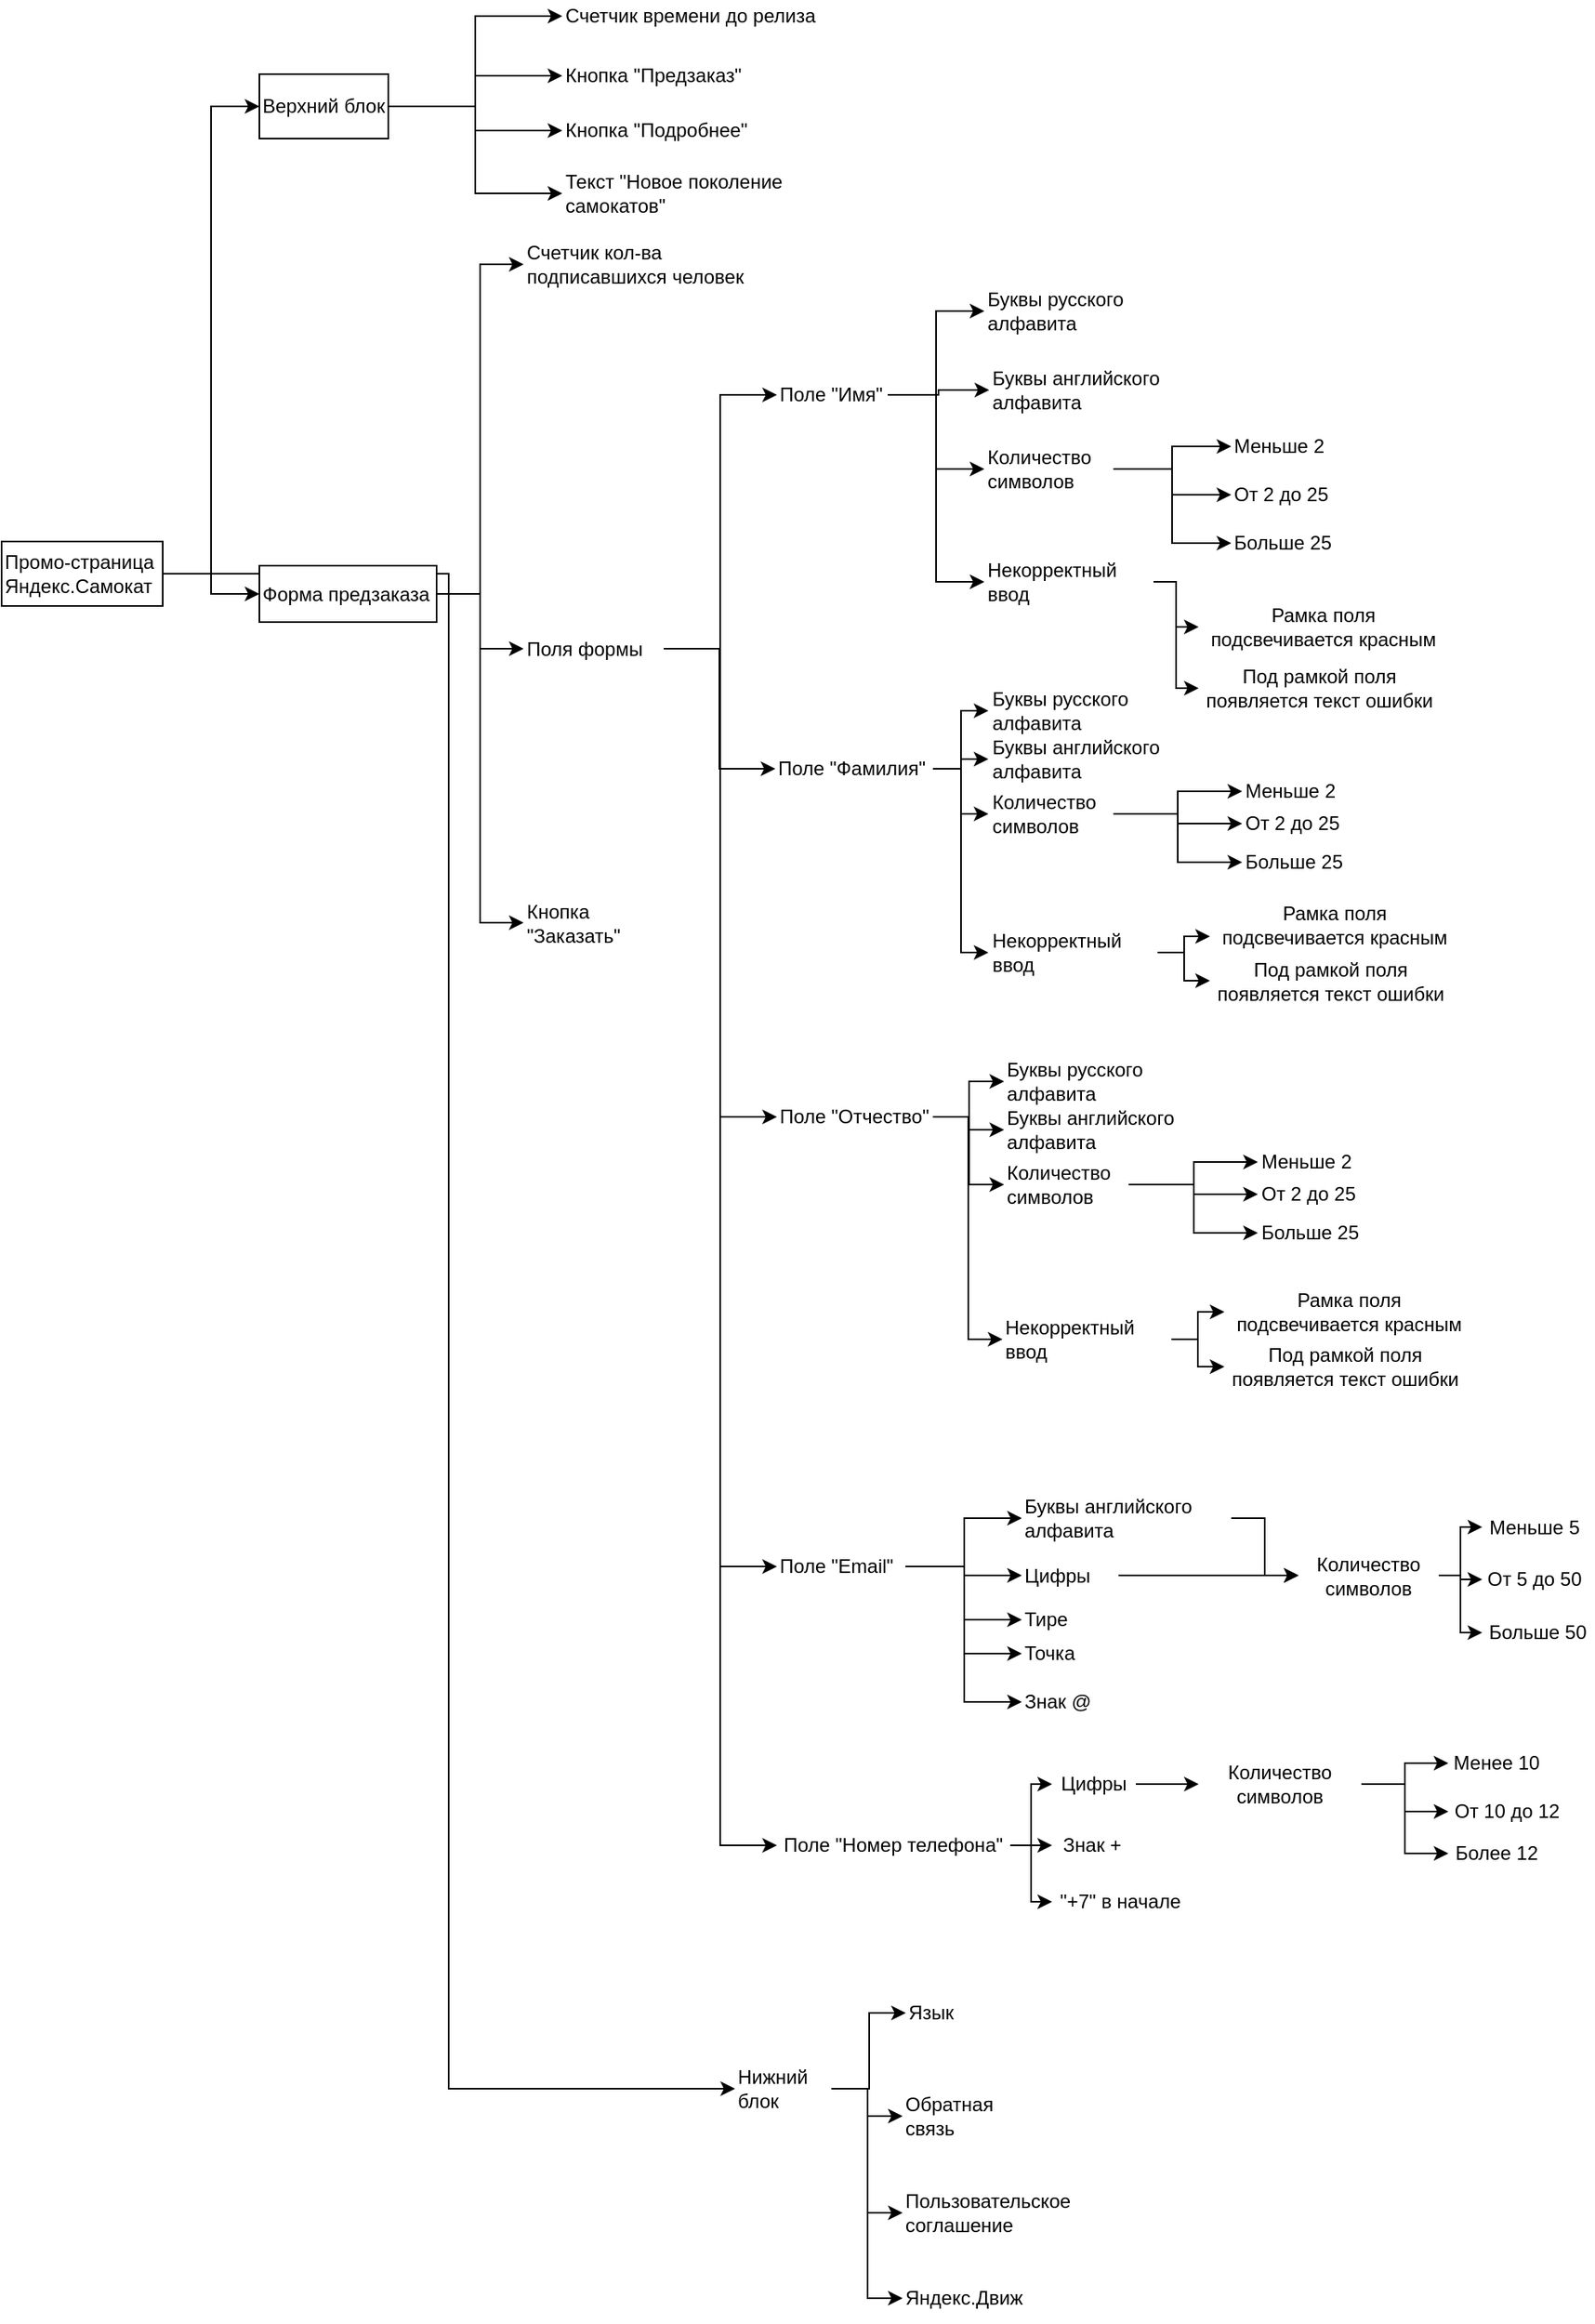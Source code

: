 <mxfile version="20.4.1" type="github">
  <diagram id="qQAtmGv--tQwVHZekTv-" name="Страница 1">
    <mxGraphModel dx="2188" dy="1160" grid="0" gridSize="10" guides="1" tooltips="1" connect="1" arrows="1" fold="1" page="1" pageScale="1" pageWidth="827" pageHeight="1169" math="0" shadow="0">
      <root>
        <mxCell id="0" />
        <mxCell id="1" parent="0" />
        <mxCell id="gFGe9S4OgMa_uXCCIk9_-5" value="" style="edgeStyle=orthogonalEdgeStyle;rounded=0;orthogonalLoop=1;jettySize=auto;html=1;align=left;" edge="1" parent="1" source="gFGe9S4OgMa_uXCCIk9_-1" target="gFGe9S4OgMa_uXCCIk9_-4">
          <mxGeometry relative="1" as="geometry" />
        </mxCell>
        <mxCell id="gFGe9S4OgMa_uXCCIk9_-147" style="edgeStyle=elbowEdgeStyle;rounded=0;orthogonalLoop=1;jettySize=auto;html=1;exitX=1;exitY=0.5;exitDx=0;exitDy=0;" edge="1" parent="1" source="gFGe9S4OgMa_uXCCIk9_-1" target="gFGe9S4OgMa_uXCCIk9_-146">
          <mxGeometry relative="1" as="geometry" />
        </mxCell>
        <mxCell id="gFGe9S4OgMa_uXCCIk9_-1" value="Промо-страница Яндекс.Самокат" style="text;html=1;strokeColor=default;fillColor=none;align=left;verticalAlign=middle;whiteSpace=wrap;rounded=0;" vertex="1" parent="1">
          <mxGeometry x="60" y="490" width="100" height="40" as="geometry" />
        </mxCell>
        <mxCell id="gFGe9S4OgMa_uXCCIk9_-21" style="edgeStyle=elbowEdgeStyle;rounded=0;orthogonalLoop=1;jettySize=auto;html=1;exitX=1;exitY=0.5;exitDx=0;exitDy=0;align=left;" edge="1" parent="1" source="gFGe9S4OgMa_uXCCIk9_-4" target="gFGe9S4OgMa_uXCCIk9_-18">
          <mxGeometry relative="1" as="geometry" />
        </mxCell>
        <mxCell id="gFGe9S4OgMa_uXCCIk9_-22" style="edgeStyle=elbowEdgeStyle;rounded=0;orthogonalLoop=1;jettySize=auto;html=1;exitX=1;exitY=0.5;exitDx=0;exitDy=0;align=left;" edge="1" parent="1" source="gFGe9S4OgMa_uXCCIk9_-4" target="gFGe9S4OgMa_uXCCIk9_-19">
          <mxGeometry relative="1" as="geometry" />
        </mxCell>
        <mxCell id="gFGe9S4OgMa_uXCCIk9_-23" style="edgeStyle=elbowEdgeStyle;rounded=0;orthogonalLoop=1;jettySize=auto;html=1;exitX=1;exitY=0.5;exitDx=0;exitDy=0;align=left;" edge="1" parent="1" source="gFGe9S4OgMa_uXCCIk9_-4" target="gFGe9S4OgMa_uXCCIk9_-20">
          <mxGeometry relative="1" as="geometry" />
        </mxCell>
        <mxCell id="gFGe9S4OgMa_uXCCIk9_-4" value="Форма предзаказа" style="whiteSpace=wrap;html=1;align=left;" vertex="1" parent="1">
          <mxGeometry x="220" y="505" width="110" height="35" as="geometry" />
        </mxCell>
        <mxCell id="gFGe9S4OgMa_uXCCIk9_-6" value="" style="endArrow=classic;html=1;rounded=0;entryX=0;entryY=0.5;entryDx=0;entryDy=0;edgeStyle=elbowEdgeStyle;elbow=vertical;align=left;" edge="1" parent="1" target="gFGe9S4OgMa_uXCCIk9_-7">
          <mxGeometry width="50" height="50" relative="1" as="geometry">
            <mxPoint x="190" y="510" as="sourcePoint" />
            <mxPoint x="190" y="210" as="targetPoint" />
            <Array as="points">
              <mxPoint x="190" y="220" />
            </Array>
          </mxGeometry>
        </mxCell>
        <mxCell id="gFGe9S4OgMa_uXCCIk9_-13" style="edgeStyle=elbowEdgeStyle;rounded=0;orthogonalLoop=1;jettySize=auto;html=1;exitX=1;exitY=0.5;exitDx=0;exitDy=0;entryX=0;entryY=0.5;entryDx=0;entryDy=0;align=left;" edge="1" parent="1" source="gFGe9S4OgMa_uXCCIk9_-7" target="gFGe9S4OgMa_uXCCIk9_-8">
          <mxGeometry relative="1" as="geometry" />
        </mxCell>
        <mxCell id="gFGe9S4OgMa_uXCCIk9_-14" style="edgeStyle=elbowEdgeStyle;rounded=0;orthogonalLoop=1;jettySize=auto;html=1;exitX=1;exitY=0.5;exitDx=0;exitDy=0;align=left;" edge="1" parent="1" source="gFGe9S4OgMa_uXCCIk9_-7" target="gFGe9S4OgMa_uXCCIk9_-11">
          <mxGeometry relative="1" as="geometry" />
        </mxCell>
        <mxCell id="gFGe9S4OgMa_uXCCIk9_-15" style="edgeStyle=elbowEdgeStyle;rounded=0;orthogonalLoop=1;jettySize=auto;html=1;exitX=1;exitY=0.5;exitDx=0;exitDy=0;entryX=0;entryY=0.5;entryDx=0;entryDy=0;align=left;" edge="1" parent="1" source="gFGe9S4OgMa_uXCCIk9_-7" target="gFGe9S4OgMa_uXCCIk9_-10">
          <mxGeometry relative="1" as="geometry" />
        </mxCell>
        <mxCell id="gFGe9S4OgMa_uXCCIk9_-16" style="edgeStyle=elbowEdgeStyle;rounded=0;orthogonalLoop=1;jettySize=auto;html=1;exitX=1;exitY=0.5;exitDx=0;exitDy=0;align=left;" edge="1" parent="1" source="gFGe9S4OgMa_uXCCIk9_-7" target="gFGe9S4OgMa_uXCCIk9_-9">
          <mxGeometry relative="1" as="geometry" />
        </mxCell>
        <mxCell id="gFGe9S4OgMa_uXCCIk9_-7" value="Верхний блок" style="rounded=0;whiteSpace=wrap;html=1;align=left;" vertex="1" parent="1">
          <mxGeometry x="220" y="200" width="80" height="40" as="geometry" />
        </mxCell>
        <mxCell id="gFGe9S4OgMa_uXCCIk9_-8" value="Счетчик времени до релиза" style="text;html=1;strokeColor=none;fillColor=none;align=left;verticalAlign=middle;whiteSpace=wrap;rounded=0;" vertex="1" parent="1">
          <mxGeometry x="408" y="154" width="161" height="20" as="geometry" />
        </mxCell>
        <mxCell id="gFGe9S4OgMa_uXCCIk9_-9" value="Кнопка &quot;Предзаказ&quot;" style="text;html=1;strokeColor=none;fillColor=none;align=left;verticalAlign=middle;whiteSpace=wrap;rounded=0;" vertex="1" parent="1">
          <mxGeometry x="408" y="186" width="112" height="30" as="geometry" />
        </mxCell>
        <mxCell id="gFGe9S4OgMa_uXCCIk9_-10" value="Кнопка &quot;Подробнее&quot;" style="text;html=1;strokeColor=none;fillColor=none;align=left;verticalAlign=middle;whiteSpace=wrap;rounded=0;" vertex="1" parent="1">
          <mxGeometry x="408" y="220" width="116" height="30" as="geometry" />
        </mxCell>
        <mxCell id="gFGe9S4OgMa_uXCCIk9_-11" value="Текст &quot;Новое поколение самокатов&quot;" style="text;html=1;strokeColor=none;fillColor=none;align=left;verticalAlign=middle;whiteSpace=wrap;rounded=0;" vertex="1" parent="1">
          <mxGeometry x="408" y="259" width="142" height="30" as="geometry" />
        </mxCell>
        <mxCell id="gFGe9S4OgMa_uXCCIk9_-18" value="Счетчик кол-ва подписавшихся человек" style="text;html=1;strokeColor=none;fillColor=none;align=left;verticalAlign=middle;whiteSpace=wrap;rounded=0;" vertex="1" parent="1">
          <mxGeometry x="384" y="296" width="150" height="44" as="geometry" />
        </mxCell>
        <mxCell id="gFGe9S4OgMa_uXCCIk9_-29" style="edgeStyle=elbowEdgeStyle;rounded=0;orthogonalLoop=1;jettySize=auto;html=1;exitX=1;exitY=0.5;exitDx=0;exitDy=0;entryX=0;entryY=0.5;entryDx=0;entryDy=0;align=left;" edge="1" parent="1" source="gFGe9S4OgMa_uXCCIk9_-19" target="gFGe9S4OgMa_uXCCIk9_-24">
          <mxGeometry relative="1" as="geometry" />
        </mxCell>
        <mxCell id="gFGe9S4OgMa_uXCCIk9_-44" style="edgeStyle=elbowEdgeStyle;rounded=0;orthogonalLoop=1;jettySize=auto;html=1;exitX=1;exitY=0.5;exitDx=0;exitDy=0;entryX=0;entryY=0.5;entryDx=0;entryDy=0;align=left;" edge="1" parent="1" source="gFGe9S4OgMa_uXCCIk9_-19" target="gFGe9S4OgMa_uXCCIk9_-25">
          <mxGeometry relative="1" as="geometry" />
        </mxCell>
        <mxCell id="gFGe9S4OgMa_uXCCIk9_-58" style="edgeStyle=elbowEdgeStyle;rounded=0;orthogonalLoop=1;jettySize=auto;html=1;exitX=1;exitY=0.5;exitDx=0;exitDy=0;entryX=0;entryY=0.5;entryDx=0;entryDy=0;align=left;" edge="1" parent="1" source="gFGe9S4OgMa_uXCCIk9_-19" target="gFGe9S4OgMa_uXCCIk9_-26">
          <mxGeometry relative="1" as="geometry" />
        </mxCell>
        <mxCell id="gFGe9S4OgMa_uXCCIk9_-73" style="edgeStyle=elbowEdgeStyle;rounded=0;orthogonalLoop=1;jettySize=auto;html=1;exitX=1;exitY=0.5;exitDx=0;exitDy=0;entryX=0;entryY=0.5;entryDx=0;entryDy=0;align=left;" edge="1" parent="1" source="gFGe9S4OgMa_uXCCIk9_-19" target="gFGe9S4OgMa_uXCCIk9_-27">
          <mxGeometry relative="1" as="geometry" />
        </mxCell>
        <mxCell id="gFGe9S4OgMa_uXCCIk9_-130" style="edgeStyle=elbowEdgeStyle;rounded=0;orthogonalLoop=1;jettySize=auto;html=1;exitX=1;exitY=0.5;exitDx=0;exitDy=0;entryX=0;entryY=0.5;entryDx=0;entryDy=0;" edge="1" parent="1" source="gFGe9S4OgMa_uXCCIk9_-19" target="gFGe9S4OgMa_uXCCIk9_-28">
          <mxGeometry relative="1" as="geometry">
            <mxPoint x="542" y="1427" as="targetPoint" />
          </mxGeometry>
        </mxCell>
        <mxCell id="gFGe9S4OgMa_uXCCIk9_-19" value="Поля формы" style="text;html=1;strokeColor=none;fillColor=none;align=left;verticalAlign=middle;whiteSpace=wrap;rounded=0;" vertex="1" parent="1">
          <mxGeometry x="384" y="542" width="87" height="29" as="geometry" />
        </mxCell>
        <mxCell id="gFGe9S4OgMa_uXCCIk9_-20" value="Кнопка &quot;Заказать&quot;" style="text;html=1;strokeColor=none;fillColor=none;align=left;verticalAlign=middle;whiteSpace=wrap;rounded=0;" vertex="1" parent="1">
          <mxGeometry x="384" y="703" width="83" height="47" as="geometry" />
        </mxCell>
        <mxCell id="gFGe9S4OgMa_uXCCIk9_-36" style="edgeStyle=elbowEdgeStyle;rounded=0;orthogonalLoop=1;jettySize=auto;html=1;exitX=1;exitY=0.5;exitDx=0;exitDy=0;align=left;" edge="1" parent="1" source="gFGe9S4OgMa_uXCCIk9_-24" target="gFGe9S4OgMa_uXCCIk9_-30">
          <mxGeometry relative="1" as="geometry" />
        </mxCell>
        <mxCell id="gFGe9S4OgMa_uXCCIk9_-39" style="edgeStyle=elbowEdgeStyle;rounded=0;orthogonalLoop=1;jettySize=auto;html=1;exitX=1;exitY=0.5;exitDx=0;exitDy=0;entryX=0;entryY=0.5;entryDx=0;entryDy=0;align=left;" edge="1" parent="1" source="gFGe9S4OgMa_uXCCIk9_-24" target="gFGe9S4OgMa_uXCCIk9_-31">
          <mxGeometry relative="1" as="geometry" />
        </mxCell>
        <mxCell id="gFGe9S4OgMa_uXCCIk9_-40" style="edgeStyle=elbowEdgeStyle;rounded=0;orthogonalLoop=1;jettySize=auto;html=1;exitX=1;exitY=0.5;exitDx=0;exitDy=0;entryX=0;entryY=0.5;entryDx=0;entryDy=0;align=left;" edge="1" parent="1" source="gFGe9S4OgMa_uXCCIk9_-24" target="gFGe9S4OgMa_uXCCIk9_-32">
          <mxGeometry relative="1" as="geometry" />
        </mxCell>
        <mxCell id="gFGe9S4OgMa_uXCCIk9_-90" style="edgeStyle=elbowEdgeStyle;rounded=0;orthogonalLoop=1;jettySize=auto;html=1;exitX=1;exitY=0.5;exitDx=0;exitDy=0;align=left;" edge="1" parent="1" source="gFGe9S4OgMa_uXCCIk9_-24" target="gFGe9S4OgMa_uXCCIk9_-89">
          <mxGeometry relative="1" as="geometry" />
        </mxCell>
        <mxCell id="gFGe9S4OgMa_uXCCIk9_-24" value="Поле &quot;Имя&quot;" style="text;html=1;strokeColor=none;fillColor=none;align=left;verticalAlign=middle;whiteSpace=wrap;rounded=0;" vertex="1" parent="1">
          <mxGeometry x="541.25" y="384" width="69" height="30" as="geometry" />
        </mxCell>
        <mxCell id="gFGe9S4OgMa_uXCCIk9_-54" style="edgeStyle=elbowEdgeStyle;rounded=0;orthogonalLoop=1;jettySize=auto;html=1;exitX=1;exitY=0.5;exitDx=0;exitDy=0;align=left;" edge="1" parent="1" source="gFGe9S4OgMa_uXCCIk9_-25" target="gFGe9S4OgMa_uXCCIk9_-45">
          <mxGeometry relative="1" as="geometry" />
        </mxCell>
        <mxCell id="gFGe9S4OgMa_uXCCIk9_-55" style="edgeStyle=elbowEdgeStyle;rounded=0;orthogonalLoop=1;jettySize=auto;html=1;exitX=1;exitY=0.5;exitDx=0;exitDy=0;align=left;" edge="1" parent="1" source="gFGe9S4OgMa_uXCCIk9_-25" target="gFGe9S4OgMa_uXCCIk9_-46">
          <mxGeometry relative="1" as="geometry" />
        </mxCell>
        <mxCell id="gFGe9S4OgMa_uXCCIk9_-56" style="edgeStyle=elbowEdgeStyle;rounded=0;orthogonalLoop=1;jettySize=auto;html=1;exitX=1;exitY=0.5;exitDx=0;exitDy=0;align=left;" edge="1" parent="1" source="gFGe9S4OgMa_uXCCIk9_-25" target="gFGe9S4OgMa_uXCCIk9_-50">
          <mxGeometry relative="1" as="geometry" />
        </mxCell>
        <mxCell id="gFGe9S4OgMa_uXCCIk9_-92" style="edgeStyle=elbowEdgeStyle;rounded=0;orthogonalLoop=1;jettySize=auto;html=1;exitX=1;exitY=0.5;exitDx=0;exitDy=0;entryX=0;entryY=0.5;entryDx=0;entryDy=0;align=left;" edge="1" parent="1" source="gFGe9S4OgMa_uXCCIk9_-25" target="gFGe9S4OgMa_uXCCIk9_-91">
          <mxGeometry relative="1" as="geometry" />
        </mxCell>
        <mxCell id="gFGe9S4OgMa_uXCCIk9_-25" value="Поле &quot;Фамилия&quot;" style="text;html=1;strokeColor=none;fillColor=none;align=left;verticalAlign=middle;whiteSpace=wrap;rounded=0;" vertex="1" parent="1">
          <mxGeometry x="540.25" y="616" width="98" height="30" as="geometry" />
        </mxCell>
        <mxCell id="gFGe9S4OgMa_uXCCIk9_-70" style="edgeStyle=elbowEdgeStyle;rounded=0;orthogonalLoop=1;jettySize=auto;html=1;exitX=1;exitY=0.5;exitDx=0;exitDy=0;entryX=0;entryY=0.5;entryDx=0;entryDy=0;align=left;" edge="1" parent="1" source="gFGe9S4OgMa_uXCCIk9_-26" target="gFGe9S4OgMa_uXCCIk9_-62">
          <mxGeometry relative="1" as="geometry" />
        </mxCell>
        <mxCell id="gFGe9S4OgMa_uXCCIk9_-71" style="edgeStyle=elbowEdgeStyle;rounded=0;orthogonalLoop=1;jettySize=auto;html=1;exitX=1;exitY=0.5;exitDx=0;exitDy=0;entryX=0;entryY=0.5;entryDx=0;entryDy=0;align=left;" edge="1" parent="1" source="gFGe9S4OgMa_uXCCIk9_-26" target="gFGe9S4OgMa_uXCCIk9_-63">
          <mxGeometry relative="1" as="geometry" />
        </mxCell>
        <mxCell id="gFGe9S4OgMa_uXCCIk9_-72" style="edgeStyle=elbowEdgeStyle;rounded=0;orthogonalLoop=1;jettySize=auto;html=1;exitX=1;exitY=0.5;exitDx=0;exitDy=0;entryX=0;entryY=0.5;entryDx=0;entryDy=0;align=left;" edge="1" parent="1" source="gFGe9S4OgMa_uXCCIk9_-26" target="gFGe9S4OgMa_uXCCIk9_-67">
          <mxGeometry relative="1" as="geometry" />
        </mxCell>
        <mxCell id="gFGe9S4OgMa_uXCCIk9_-94" style="edgeStyle=elbowEdgeStyle;rounded=0;orthogonalLoop=1;jettySize=auto;html=1;exitX=1;exitY=0.5;exitDx=0;exitDy=0;entryX=0;entryY=0.5;entryDx=0;entryDy=0;align=left;" edge="1" parent="1" source="gFGe9S4OgMa_uXCCIk9_-26" target="gFGe9S4OgMa_uXCCIk9_-93">
          <mxGeometry relative="1" as="geometry" />
        </mxCell>
        <mxCell id="gFGe9S4OgMa_uXCCIk9_-26" value="Поле &quot;Отчество&quot;" style="text;html=1;strokeColor=none;fillColor=none;align=left;verticalAlign=middle;whiteSpace=wrap;rounded=0;" vertex="1" parent="1">
          <mxGeometry x="541.25" y="832" width="97" height="30" as="geometry" />
        </mxCell>
        <mxCell id="gFGe9S4OgMa_uXCCIk9_-96" style="edgeStyle=elbowEdgeStyle;rounded=0;orthogonalLoop=1;jettySize=auto;html=1;exitX=1;exitY=0.5;exitDx=0;exitDy=0;entryX=0;entryY=0.5;entryDx=0;entryDy=0;" edge="1" parent="1" source="gFGe9S4OgMa_uXCCIk9_-27" target="gFGe9S4OgMa_uXCCIk9_-74">
          <mxGeometry relative="1" as="geometry" />
        </mxCell>
        <mxCell id="gFGe9S4OgMa_uXCCIk9_-97" style="edgeStyle=elbowEdgeStyle;rounded=0;orthogonalLoop=1;jettySize=auto;html=1;exitX=1;exitY=0.5;exitDx=0;exitDy=0;entryX=0;entryY=0.5;entryDx=0;entryDy=0;" edge="1" parent="1" source="gFGe9S4OgMa_uXCCIk9_-27" target="gFGe9S4OgMa_uXCCIk9_-77">
          <mxGeometry relative="1" as="geometry" />
        </mxCell>
        <mxCell id="gFGe9S4OgMa_uXCCIk9_-98" style="edgeStyle=elbowEdgeStyle;rounded=0;orthogonalLoop=1;jettySize=auto;html=1;exitX=1;exitY=0.5;exitDx=0;exitDy=0;entryX=0;entryY=0.5;entryDx=0;entryDy=0;" edge="1" parent="1" source="gFGe9S4OgMa_uXCCIk9_-27" target="gFGe9S4OgMa_uXCCIk9_-78">
          <mxGeometry relative="1" as="geometry" />
        </mxCell>
        <mxCell id="gFGe9S4OgMa_uXCCIk9_-99" style="edgeStyle=elbowEdgeStyle;rounded=0;orthogonalLoop=1;jettySize=auto;html=1;exitX=1;exitY=0.5;exitDx=0;exitDy=0;entryX=0;entryY=0.5;entryDx=0;entryDy=0;" edge="1" parent="1" source="gFGe9S4OgMa_uXCCIk9_-27" target="gFGe9S4OgMa_uXCCIk9_-79">
          <mxGeometry relative="1" as="geometry" />
        </mxCell>
        <mxCell id="gFGe9S4OgMa_uXCCIk9_-101" style="edgeStyle=elbowEdgeStyle;rounded=0;orthogonalLoop=1;jettySize=auto;html=1;exitX=1;exitY=0.5;exitDx=0;exitDy=0;entryX=0;entryY=0.5;entryDx=0;entryDy=0;" edge="1" parent="1" source="gFGe9S4OgMa_uXCCIk9_-27" target="gFGe9S4OgMa_uXCCIk9_-81">
          <mxGeometry relative="1" as="geometry" />
        </mxCell>
        <mxCell id="gFGe9S4OgMa_uXCCIk9_-27" value="Поле &quot;Email&quot;" style="text;html=1;strokeColor=none;fillColor=none;align=left;verticalAlign=middle;whiteSpace=wrap;rounded=0;" vertex="1" parent="1">
          <mxGeometry x="541.25" y="1111" width="80" height="30" as="geometry" />
        </mxCell>
        <mxCell id="gFGe9S4OgMa_uXCCIk9_-134" style="edgeStyle=elbowEdgeStyle;rounded=0;orthogonalLoop=1;jettySize=auto;html=1;exitX=1;exitY=0.5;exitDx=0;exitDy=0;" edge="1" parent="1" source="gFGe9S4OgMa_uXCCIk9_-28" target="gFGe9S4OgMa_uXCCIk9_-131">
          <mxGeometry relative="1" as="geometry" />
        </mxCell>
        <mxCell id="gFGe9S4OgMa_uXCCIk9_-144" style="edgeStyle=elbowEdgeStyle;rounded=0;orthogonalLoop=1;jettySize=auto;html=1;exitX=1;exitY=0.5;exitDx=0;exitDy=0;" edge="1" parent="1" source="gFGe9S4OgMa_uXCCIk9_-28" target="gFGe9S4OgMa_uXCCIk9_-132">
          <mxGeometry relative="1" as="geometry" />
        </mxCell>
        <mxCell id="gFGe9S4OgMa_uXCCIk9_-145" style="edgeStyle=elbowEdgeStyle;rounded=0;orthogonalLoop=1;jettySize=auto;html=1;exitX=1;exitY=0.5;exitDx=0;exitDy=0;entryX=0;entryY=0.5;entryDx=0;entryDy=0;" edge="1" parent="1" source="gFGe9S4OgMa_uXCCIk9_-28" target="gFGe9S4OgMa_uXCCIk9_-133">
          <mxGeometry relative="1" as="geometry" />
        </mxCell>
        <mxCell id="gFGe9S4OgMa_uXCCIk9_-28" value="Поле &quot;Номер телефона&quot;" style="text;html=1;strokeColor=none;fillColor=none;align=center;verticalAlign=middle;whiteSpace=wrap;rounded=0;" vertex="1" parent="1">
          <mxGeometry x="541.25" y="1284" width="145" height="30" as="geometry" />
        </mxCell>
        <mxCell id="gFGe9S4OgMa_uXCCIk9_-30" value="Буквы русского алфавита" style="text;html=1;strokeColor=none;fillColor=none;align=left;verticalAlign=middle;whiteSpace=wrap;rounded=0;" vertex="1" parent="1">
          <mxGeometry x="670" y="332" width="108" height="30" as="geometry" />
        </mxCell>
        <mxCell id="gFGe9S4OgMa_uXCCIk9_-31" value="Буквы английского алфавита" style="text;html=1;strokeColor=none;fillColor=none;align=left;verticalAlign=middle;whiteSpace=wrap;rounded=0;" vertex="1" parent="1">
          <mxGeometry x="673" y="381" width="116" height="30" as="geometry" />
        </mxCell>
        <mxCell id="gFGe9S4OgMa_uXCCIk9_-41" style="edgeStyle=elbowEdgeStyle;rounded=0;orthogonalLoop=1;jettySize=auto;html=1;exitX=1;exitY=0.5;exitDx=0;exitDy=0;entryX=0;entryY=0.5;entryDx=0;entryDy=0;align=left;" edge="1" parent="1" source="gFGe9S4OgMa_uXCCIk9_-32" target="gFGe9S4OgMa_uXCCIk9_-33">
          <mxGeometry relative="1" as="geometry" />
        </mxCell>
        <mxCell id="gFGe9S4OgMa_uXCCIk9_-42" style="edgeStyle=elbowEdgeStyle;rounded=0;orthogonalLoop=1;jettySize=auto;html=1;exitX=1;exitY=0.5;exitDx=0;exitDy=0;align=left;" edge="1" parent="1" source="gFGe9S4OgMa_uXCCIk9_-32" target="gFGe9S4OgMa_uXCCIk9_-34">
          <mxGeometry relative="1" as="geometry" />
        </mxCell>
        <mxCell id="gFGe9S4OgMa_uXCCIk9_-43" style="edgeStyle=elbowEdgeStyle;rounded=0;orthogonalLoop=1;jettySize=auto;html=1;exitX=1;exitY=0.5;exitDx=0;exitDy=0;align=left;" edge="1" parent="1" source="gFGe9S4OgMa_uXCCIk9_-32" target="gFGe9S4OgMa_uXCCIk9_-35">
          <mxGeometry relative="1" as="geometry" />
        </mxCell>
        <mxCell id="gFGe9S4OgMa_uXCCIk9_-32" value="Количество символов" style="text;html=1;strokeColor=none;fillColor=none;align=left;verticalAlign=middle;whiteSpace=wrap;rounded=0;" vertex="1" parent="1">
          <mxGeometry x="670" y="430" width="80" height="30" as="geometry" />
        </mxCell>
        <mxCell id="gFGe9S4OgMa_uXCCIk9_-33" value="Меньше 2" style="text;html=1;strokeColor=none;fillColor=none;align=left;verticalAlign=middle;whiteSpace=wrap;rounded=0;" vertex="1" parent="1">
          <mxGeometry x="823.25" y="416" width="66" height="30" as="geometry" />
        </mxCell>
        <mxCell id="gFGe9S4OgMa_uXCCIk9_-34" value="От 2 до 25" style="text;html=1;strokeColor=none;fillColor=none;align=left;verticalAlign=middle;whiteSpace=wrap;rounded=0;" vertex="1" parent="1">
          <mxGeometry x="823.25" y="446" width="64" height="30" as="geometry" />
        </mxCell>
        <mxCell id="gFGe9S4OgMa_uXCCIk9_-35" value="Больше 25" style="text;html=1;strokeColor=none;fillColor=none;align=left;verticalAlign=middle;whiteSpace=wrap;rounded=0;" vertex="1" parent="1">
          <mxGeometry x="823.25" y="476" width="66" height="30" as="geometry" />
        </mxCell>
        <mxCell id="gFGe9S4OgMa_uXCCIk9_-45" value="Буквы русского алфавита" style="text;html=1;strokeColor=none;fillColor=none;align=left;verticalAlign=middle;whiteSpace=wrap;rounded=0;" vertex="1" parent="1">
          <mxGeometry x="672.5" y="580" width="97" height="30" as="geometry" />
        </mxCell>
        <mxCell id="gFGe9S4OgMa_uXCCIk9_-46" value="Буквы английского алфавита" style="text;html=1;strokeColor=none;fillColor=none;align=left;verticalAlign=middle;whiteSpace=wrap;rounded=0;" vertex="1" parent="1">
          <mxGeometry x="672.5" y="610" width="116" height="30" as="geometry" />
        </mxCell>
        <mxCell id="gFGe9S4OgMa_uXCCIk9_-47" style="edgeStyle=elbowEdgeStyle;rounded=0;orthogonalLoop=1;jettySize=auto;html=1;exitX=1;exitY=0.5;exitDx=0;exitDy=0;entryX=0;entryY=0.5;entryDx=0;entryDy=0;align=left;" edge="1" parent="1" source="gFGe9S4OgMa_uXCCIk9_-50" target="gFGe9S4OgMa_uXCCIk9_-51">
          <mxGeometry relative="1" as="geometry" />
        </mxCell>
        <mxCell id="gFGe9S4OgMa_uXCCIk9_-48" style="edgeStyle=elbowEdgeStyle;rounded=0;orthogonalLoop=1;jettySize=auto;html=1;exitX=1;exitY=0.5;exitDx=0;exitDy=0;align=left;" edge="1" parent="1" source="gFGe9S4OgMa_uXCCIk9_-50" target="gFGe9S4OgMa_uXCCIk9_-52">
          <mxGeometry relative="1" as="geometry" />
        </mxCell>
        <mxCell id="gFGe9S4OgMa_uXCCIk9_-49" style="edgeStyle=elbowEdgeStyle;rounded=0;orthogonalLoop=1;jettySize=auto;html=1;exitX=1;exitY=0.5;exitDx=0;exitDy=0;align=left;" edge="1" parent="1" source="gFGe9S4OgMa_uXCCIk9_-50" target="gFGe9S4OgMa_uXCCIk9_-53">
          <mxGeometry relative="1" as="geometry" />
        </mxCell>
        <mxCell id="gFGe9S4OgMa_uXCCIk9_-50" value="Количество символов" style="text;html=1;strokeColor=none;fillColor=none;align=left;verticalAlign=middle;whiteSpace=wrap;rounded=0;" vertex="1" parent="1">
          <mxGeometry x="672.5" y="644" width="77.5" height="30" as="geometry" />
        </mxCell>
        <mxCell id="gFGe9S4OgMa_uXCCIk9_-51" value="Меньше 2" style="text;html=1;strokeColor=none;fillColor=none;align=left;verticalAlign=middle;whiteSpace=wrap;rounded=0;" vertex="1" parent="1">
          <mxGeometry x="830" y="630" width="70" height="30" as="geometry" />
        </mxCell>
        <mxCell id="gFGe9S4OgMa_uXCCIk9_-52" value="От 2 до 25" style="text;html=1;strokeColor=none;fillColor=none;align=left;verticalAlign=middle;whiteSpace=wrap;rounded=0;" vertex="1" parent="1">
          <mxGeometry x="830" y="650" width="70" height="30" as="geometry" />
        </mxCell>
        <mxCell id="gFGe9S4OgMa_uXCCIk9_-53" value="Больше 25" style="text;html=1;strokeColor=none;fillColor=none;align=left;verticalAlign=middle;whiteSpace=wrap;rounded=0;" vertex="1" parent="1">
          <mxGeometry x="830" y="674" width="70" height="30" as="geometry" />
        </mxCell>
        <mxCell id="gFGe9S4OgMa_uXCCIk9_-62" value="Буквы русского алфавита" style="text;html=1;strokeColor=none;fillColor=none;align=left;verticalAlign=middle;whiteSpace=wrap;rounded=0;" vertex="1" parent="1">
          <mxGeometry x="682.25" y="810" width="97" height="30" as="geometry" />
        </mxCell>
        <mxCell id="gFGe9S4OgMa_uXCCIk9_-63" value="Буквы английского алфавита" style="text;html=1;strokeColor=none;fillColor=none;align=left;verticalAlign=middle;whiteSpace=wrap;rounded=0;" vertex="1" parent="1">
          <mxGeometry x="682.25" y="840" width="116" height="30" as="geometry" />
        </mxCell>
        <mxCell id="gFGe9S4OgMa_uXCCIk9_-64" style="edgeStyle=elbowEdgeStyle;rounded=0;orthogonalLoop=1;jettySize=auto;html=1;exitX=1;exitY=0.5;exitDx=0;exitDy=0;entryX=0;entryY=0.5;entryDx=0;entryDy=0;align=left;" edge="1" parent="1" source="gFGe9S4OgMa_uXCCIk9_-67" target="gFGe9S4OgMa_uXCCIk9_-68">
          <mxGeometry relative="1" as="geometry" />
        </mxCell>
        <mxCell id="gFGe9S4OgMa_uXCCIk9_-65" style="edgeStyle=elbowEdgeStyle;rounded=0;orthogonalLoop=1;jettySize=auto;html=1;exitX=1;exitY=0.5;exitDx=0;exitDy=0;align=left;" edge="1" parent="1" source="gFGe9S4OgMa_uXCCIk9_-67" target="gFGe9S4OgMa_uXCCIk9_-69">
          <mxGeometry relative="1" as="geometry" />
        </mxCell>
        <mxCell id="gFGe9S4OgMa_uXCCIk9_-66" style="edgeStyle=elbowEdgeStyle;rounded=0;orthogonalLoop=1;jettySize=auto;html=1;exitX=1;exitY=0.5;exitDx=0;exitDy=0;align=left;" edge="1" parent="1" source="gFGe9S4OgMa_uXCCIk9_-67">
          <mxGeometry relative="1" as="geometry">
            <mxPoint x="839.75" y="919" as="targetPoint" />
          </mxGeometry>
        </mxCell>
        <mxCell id="gFGe9S4OgMa_uXCCIk9_-67" value="Количество символов" style="text;html=1;strokeColor=none;fillColor=none;align=left;verticalAlign=middle;whiteSpace=wrap;rounded=0;" vertex="1" parent="1">
          <mxGeometry x="682.25" y="874" width="77.5" height="30" as="geometry" />
        </mxCell>
        <mxCell id="gFGe9S4OgMa_uXCCIk9_-68" value="Меньше 2" style="text;html=1;strokeColor=none;fillColor=none;align=left;verticalAlign=middle;whiteSpace=wrap;rounded=0;" vertex="1" parent="1">
          <mxGeometry x="839.75" y="860" width="70" height="30" as="geometry" />
        </mxCell>
        <mxCell id="gFGe9S4OgMa_uXCCIk9_-69" value="От 2 до 25" style="text;html=1;strokeColor=none;fillColor=none;align=left;verticalAlign=middle;whiteSpace=wrap;rounded=0;" vertex="1" parent="1">
          <mxGeometry x="839.75" y="880" width="70" height="30" as="geometry" />
        </mxCell>
        <mxCell id="gFGe9S4OgMa_uXCCIk9_-104" style="edgeStyle=elbowEdgeStyle;rounded=0;orthogonalLoop=1;jettySize=auto;html=1;exitX=1;exitY=0.5;exitDx=0;exitDy=0;entryX=0;entryY=0.5;entryDx=0;entryDy=0;" edge="1" parent="1" source="gFGe9S4OgMa_uXCCIk9_-74" target="gFGe9S4OgMa_uXCCIk9_-103">
          <mxGeometry relative="1" as="geometry" />
        </mxCell>
        <mxCell id="gFGe9S4OgMa_uXCCIk9_-74" value="Буквы английского алфавита" style="text;html=1;strokeColor=none;fillColor=none;align=left;verticalAlign=middle;whiteSpace=wrap;rounded=0;" vertex="1" parent="1">
          <mxGeometry x="693.25" y="1081" width="130" height="30" as="geometry" />
        </mxCell>
        <mxCell id="gFGe9S4OgMa_uXCCIk9_-76" value="Больше 25" style="text;html=1;strokeColor=none;fillColor=none;align=left;verticalAlign=middle;whiteSpace=wrap;rounded=0;" vertex="1" parent="1">
          <mxGeometry x="839.75" y="904" width="70" height="30" as="geometry" />
        </mxCell>
        <mxCell id="gFGe9S4OgMa_uXCCIk9_-105" style="edgeStyle=elbowEdgeStyle;rounded=0;orthogonalLoop=1;jettySize=auto;html=1;exitX=1;exitY=0.5;exitDx=0;exitDy=0;entryX=0;entryY=0.5;entryDx=0;entryDy=0;" edge="1" parent="1" source="gFGe9S4OgMa_uXCCIk9_-77" target="gFGe9S4OgMa_uXCCIk9_-103">
          <mxGeometry relative="1" as="geometry" />
        </mxCell>
        <mxCell id="gFGe9S4OgMa_uXCCIk9_-77" value="Цифры" style="text;html=1;strokeColor=none;fillColor=none;align=left;verticalAlign=middle;whiteSpace=wrap;rounded=0;" vertex="1" parent="1">
          <mxGeometry x="693.25" y="1122" width="60" height="19" as="geometry" />
        </mxCell>
        <mxCell id="gFGe9S4OgMa_uXCCIk9_-78" value="Тире" style="text;html=1;strokeColor=none;fillColor=none;align=left;verticalAlign=middle;whiteSpace=wrap;rounded=0;" vertex="1" parent="1">
          <mxGeometry x="693.25" y="1149" width="60" height="20" as="geometry" />
        </mxCell>
        <mxCell id="gFGe9S4OgMa_uXCCIk9_-79" value="Точка" style="text;html=1;strokeColor=none;fillColor=none;align=left;verticalAlign=middle;whiteSpace=wrap;rounded=0;" vertex="1" parent="1">
          <mxGeometry x="693.25" y="1170" width="60" height="20" as="geometry" />
        </mxCell>
        <mxCell id="gFGe9S4OgMa_uXCCIk9_-81" value="Знак @" style="text;html=1;strokeColor=none;fillColor=none;align=left;verticalAlign=middle;whiteSpace=wrap;rounded=0;" vertex="1" parent="1">
          <mxGeometry x="693.25" y="1200" width="60" height="20" as="geometry" />
        </mxCell>
        <mxCell id="gFGe9S4OgMa_uXCCIk9_-123" style="edgeStyle=elbowEdgeStyle;rounded=0;orthogonalLoop=1;jettySize=auto;html=1;exitX=1;exitY=0.5;exitDx=0;exitDy=0;entryX=0;entryY=0.5;entryDx=0;entryDy=0;" edge="1" parent="1" source="gFGe9S4OgMa_uXCCIk9_-89" target="gFGe9S4OgMa_uXCCIk9_-121">
          <mxGeometry relative="1" as="geometry" />
        </mxCell>
        <mxCell id="gFGe9S4OgMa_uXCCIk9_-124" style="edgeStyle=elbowEdgeStyle;rounded=0;orthogonalLoop=1;jettySize=auto;html=1;exitX=1;exitY=0.5;exitDx=0;exitDy=0;entryX=0;entryY=0.5;entryDx=0;entryDy=0;" edge="1" parent="1" source="gFGe9S4OgMa_uXCCIk9_-89" target="gFGe9S4OgMa_uXCCIk9_-122">
          <mxGeometry relative="1" as="geometry" />
        </mxCell>
        <mxCell id="gFGe9S4OgMa_uXCCIk9_-89" value="Некорректный ввод" style="text;html=1;strokeColor=none;fillColor=none;align=left;verticalAlign=middle;whiteSpace=wrap;rounded=0;" vertex="1" parent="1">
          <mxGeometry x="670" y="500" width="105" height="30" as="geometry" />
        </mxCell>
        <mxCell id="gFGe9S4OgMa_uXCCIk9_-119" style="edgeStyle=elbowEdgeStyle;rounded=0;orthogonalLoop=1;jettySize=auto;html=1;exitX=1;exitY=0.5;exitDx=0;exitDy=0;entryX=0;entryY=0.75;entryDx=0;entryDy=0;" edge="1" parent="1" source="gFGe9S4OgMa_uXCCIk9_-91" target="gFGe9S4OgMa_uXCCIk9_-115">
          <mxGeometry relative="1" as="geometry" />
        </mxCell>
        <mxCell id="gFGe9S4OgMa_uXCCIk9_-120" style="edgeStyle=elbowEdgeStyle;rounded=0;orthogonalLoop=1;jettySize=auto;html=1;exitX=1;exitY=0.5;exitDx=0;exitDy=0;entryX=0;entryY=0.5;entryDx=0;entryDy=0;" edge="1" parent="1" source="gFGe9S4OgMa_uXCCIk9_-91" target="gFGe9S4OgMa_uXCCIk9_-117">
          <mxGeometry relative="1" as="geometry" />
        </mxCell>
        <mxCell id="gFGe9S4OgMa_uXCCIk9_-91" value="Некорректный ввод" style="text;html=1;strokeColor=none;fillColor=none;align=left;verticalAlign=middle;whiteSpace=wrap;rounded=0;" vertex="1" parent="1">
          <mxGeometry x="672.5" y="730" width="105" height="30" as="geometry" />
        </mxCell>
        <mxCell id="gFGe9S4OgMa_uXCCIk9_-127" style="edgeStyle=elbowEdgeStyle;rounded=0;orthogonalLoop=1;jettySize=auto;html=1;exitX=1;exitY=0.5;exitDx=0;exitDy=0;entryX=0;entryY=0.5;entryDx=0;entryDy=0;" edge="1" parent="1" source="gFGe9S4OgMa_uXCCIk9_-93" target="gFGe9S4OgMa_uXCCIk9_-125">
          <mxGeometry relative="1" as="geometry" />
        </mxCell>
        <mxCell id="gFGe9S4OgMa_uXCCIk9_-129" style="edgeStyle=elbowEdgeStyle;rounded=0;orthogonalLoop=1;jettySize=auto;html=1;exitX=1;exitY=0.5;exitDx=0;exitDy=0;entryX=0;entryY=0.5;entryDx=0;entryDy=0;" edge="1" parent="1" source="gFGe9S4OgMa_uXCCIk9_-93" target="gFGe9S4OgMa_uXCCIk9_-126">
          <mxGeometry relative="1" as="geometry" />
        </mxCell>
        <mxCell id="gFGe9S4OgMa_uXCCIk9_-93" value="Некорректный ввод" style="text;html=1;strokeColor=none;fillColor=none;align=left;verticalAlign=middle;whiteSpace=wrap;rounded=0;" vertex="1" parent="1">
          <mxGeometry x="681.25" y="970" width="105" height="30" as="geometry" />
        </mxCell>
        <mxCell id="gFGe9S4OgMa_uXCCIk9_-112" style="edgeStyle=elbowEdgeStyle;rounded=0;orthogonalLoop=1;jettySize=auto;html=1;exitX=1;exitY=0.5;exitDx=0;exitDy=0;entryX=0;entryY=0.5;entryDx=0;entryDy=0;" edge="1" parent="1" source="gFGe9S4OgMa_uXCCIk9_-103" target="gFGe9S4OgMa_uXCCIk9_-109">
          <mxGeometry relative="1" as="geometry" />
        </mxCell>
        <mxCell id="gFGe9S4OgMa_uXCCIk9_-113" style="edgeStyle=elbowEdgeStyle;rounded=0;orthogonalLoop=1;jettySize=auto;html=1;exitX=1;exitY=0.5;exitDx=0;exitDy=0;entryX=0;entryY=0.5;entryDx=0;entryDy=0;" edge="1" parent="1" source="gFGe9S4OgMa_uXCCIk9_-103" target="gFGe9S4OgMa_uXCCIk9_-110">
          <mxGeometry relative="1" as="geometry" />
        </mxCell>
        <mxCell id="gFGe9S4OgMa_uXCCIk9_-114" style="edgeStyle=elbowEdgeStyle;rounded=0;orthogonalLoop=1;jettySize=auto;html=1;exitX=1;exitY=0.5;exitDx=0;exitDy=0;" edge="1" parent="1" source="gFGe9S4OgMa_uXCCIk9_-103" target="gFGe9S4OgMa_uXCCIk9_-111">
          <mxGeometry relative="1" as="geometry" />
        </mxCell>
        <mxCell id="gFGe9S4OgMa_uXCCIk9_-103" value="Количество символов" style="text;html=1;strokeColor=none;fillColor=none;align=center;verticalAlign=middle;whiteSpace=wrap;rounded=0;" vertex="1" parent="1">
          <mxGeometry x="865" y="1116.5" width="87" height="30" as="geometry" />
        </mxCell>
        <mxCell id="gFGe9S4OgMa_uXCCIk9_-109" value="Меньше 5" style="text;html=1;strokeColor=none;fillColor=none;align=center;verticalAlign=middle;whiteSpace=wrap;rounded=0;" vertex="1" parent="1">
          <mxGeometry x="979" y="1086.5" width="65" height="30" as="geometry" />
        </mxCell>
        <mxCell id="gFGe9S4OgMa_uXCCIk9_-110" value="От 5 до 50" style="text;html=1;strokeColor=none;fillColor=none;align=center;verticalAlign=middle;whiteSpace=wrap;rounded=0;" vertex="1" parent="1">
          <mxGeometry x="979" y="1119" width="65" height="30" as="geometry" />
        </mxCell>
        <mxCell id="gFGe9S4OgMa_uXCCIk9_-111" value="Больше 50" style="text;html=1;strokeColor=none;fillColor=none;align=center;verticalAlign=middle;whiteSpace=wrap;rounded=0;" vertex="1" parent="1">
          <mxGeometry x="979" y="1152" width="69" height="30" as="geometry" />
        </mxCell>
        <mxCell id="gFGe9S4OgMa_uXCCIk9_-115" value="Рамка поля подсвечивается красным" style="text;html=1;strokeColor=none;fillColor=none;align=center;verticalAlign=middle;whiteSpace=wrap;rounded=0;" vertex="1" parent="1">
          <mxGeometry x="810" y="712.5" width="155" height="30" as="geometry" />
        </mxCell>
        <mxCell id="gFGe9S4OgMa_uXCCIk9_-117" value="Под рамкой поля появляется текст ошибки" style="text;html=1;strokeColor=none;fillColor=none;align=center;verticalAlign=middle;whiteSpace=wrap;rounded=0;" vertex="1" parent="1">
          <mxGeometry x="810" y="747.5" width="150" height="30" as="geometry" />
        </mxCell>
        <mxCell id="gFGe9S4OgMa_uXCCIk9_-121" value="Рамка поля подсвечивается красным" style="text;html=1;strokeColor=none;fillColor=none;align=center;verticalAlign=middle;whiteSpace=wrap;rounded=0;" vertex="1" parent="1">
          <mxGeometry x="803" y="528" width="155" height="30" as="geometry" />
        </mxCell>
        <mxCell id="gFGe9S4OgMa_uXCCIk9_-122" value="Под рамкой поля появляется текст ошибки" style="text;html=1;strokeColor=none;fillColor=none;align=center;verticalAlign=middle;whiteSpace=wrap;rounded=0;" vertex="1" parent="1">
          <mxGeometry x="803" y="566" width="150" height="30" as="geometry" />
        </mxCell>
        <mxCell id="gFGe9S4OgMa_uXCCIk9_-125" value="Рамка поля подсвечивается красным" style="text;html=1;strokeColor=none;fillColor=none;align=center;verticalAlign=middle;whiteSpace=wrap;rounded=0;" vertex="1" parent="1">
          <mxGeometry x="819" y="953" width="155" height="30" as="geometry" />
        </mxCell>
        <mxCell id="gFGe9S4OgMa_uXCCIk9_-126" value="Под рамкой поля появляется текст ошибки" style="text;html=1;strokeColor=none;fillColor=none;align=center;verticalAlign=middle;whiteSpace=wrap;rounded=0;" vertex="1" parent="1">
          <mxGeometry x="819" y="987" width="150" height="30" as="geometry" />
        </mxCell>
        <mxCell id="gFGe9S4OgMa_uXCCIk9_-136" style="edgeStyle=elbowEdgeStyle;rounded=0;orthogonalLoop=1;jettySize=auto;html=1;exitX=1;exitY=0.5;exitDx=0;exitDy=0;entryX=0;entryY=0.5;entryDx=0;entryDy=0;" edge="1" parent="1" source="gFGe9S4OgMa_uXCCIk9_-131" target="gFGe9S4OgMa_uXCCIk9_-135">
          <mxGeometry relative="1" as="geometry" />
        </mxCell>
        <mxCell id="gFGe9S4OgMa_uXCCIk9_-131" value="Цифры" style="text;html=1;strokeColor=none;fillColor=none;align=center;verticalAlign=middle;whiteSpace=wrap;rounded=0;" vertex="1" parent="1">
          <mxGeometry x="712" y="1246" width="52" height="30" as="geometry" />
        </mxCell>
        <mxCell id="gFGe9S4OgMa_uXCCIk9_-132" value="Знак +" style="text;html=1;strokeColor=none;fillColor=none;align=center;verticalAlign=middle;whiteSpace=wrap;rounded=0;" vertex="1" parent="1">
          <mxGeometry x="712" y="1284" width="50" height="30" as="geometry" />
        </mxCell>
        <mxCell id="gFGe9S4OgMa_uXCCIk9_-133" value="&quot;+7&quot; в начале" style="text;html=1;strokeColor=none;fillColor=none;align=center;verticalAlign=middle;whiteSpace=wrap;rounded=0;" vertex="1" parent="1">
          <mxGeometry x="712" y="1319" width="85" height="30" as="geometry" />
        </mxCell>
        <mxCell id="gFGe9S4OgMa_uXCCIk9_-141" style="edgeStyle=elbowEdgeStyle;rounded=0;orthogonalLoop=1;jettySize=auto;html=1;exitX=1;exitY=0.5;exitDx=0;exitDy=0;entryX=0;entryY=0.5;entryDx=0;entryDy=0;" edge="1" parent="1" source="gFGe9S4OgMa_uXCCIk9_-135" target="gFGe9S4OgMa_uXCCIk9_-137">
          <mxGeometry relative="1" as="geometry" />
        </mxCell>
        <mxCell id="gFGe9S4OgMa_uXCCIk9_-142" style="edgeStyle=elbowEdgeStyle;rounded=0;orthogonalLoop=1;jettySize=auto;html=1;exitX=1;exitY=0.5;exitDx=0;exitDy=0;" edge="1" parent="1" source="gFGe9S4OgMa_uXCCIk9_-135" target="gFGe9S4OgMa_uXCCIk9_-140">
          <mxGeometry relative="1" as="geometry" />
        </mxCell>
        <mxCell id="gFGe9S4OgMa_uXCCIk9_-143" style="edgeStyle=elbowEdgeStyle;rounded=0;orthogonalLoop=1;jettySize=auto;html=1;exitX=1;exitY=0.5;exitDx=0;exitDy=0;" edge="1" parent="1" source="gFGe9S4OgMa_uXCCIk9_-135" target="gFGe9S4OgMa_uXCCIk9_-139">
          <mxGeometry relative="1" as="geometry" />
        </mxCell>
        <mxCell id="gFGe9S4OgMa_uXCCIk9_-135" value="Количество символов" style="text;html=1;strokeColor=none;fillColor=none;align=center;verticalAlign=middle;whiteSpace=wrap;rounded=0;" vertex="1" parent="1">
          <mxGeometry x="803" y="1246" width="101" height="30" as="geometry" />
        </mxCell>
        <mxCell id="gFGe9S4OgMa_uXCCIk9_-137" value="Менее 10" style="text;html=1;strokeColor=none;fillColor=none;align=center;verticalAlign=middle;whiteSpace=wrap;rounded=0;" vertex="1" parent="1">
          <mxGeometry x="958" y="1233" width="60" height="30" as="geometry" />
        </mxCell>
        <mxCell id="gFGe9S4OgMa_uXCCIk9_-139" value="Более 12" style="text;html=1;strokeColor=none;fillColor=none;align=center;verticalAlign=middle;whiteSpace=wrap;rounded=0;" vertex="1" parent="1">
          <mxGeometry x="958" y="1289" width="60" height="30" as="geometry" />
        </mxCell>
        <mxCell id="gFGe9S4OgMa_uXCCIk9_-140" value="От 10 до 12" style="text;html=1;strokeColor=none;fillColor=none;align=center;verticalAlign=middle;whiteSpace=wrap;rounded=0;" vertex="1" parent="1">
          <mxGeometry x="958" y="1263" width="73" height="30" as="geometry" />
        </mxCell>
        <mxCell id="gFGe9S4OgMa_uXCCIk9_-152" style="edgeStyle=elbowEdgeStyle;rounded=0;orthogonalLoop=1;jettySize=auto;html=1;exitX=1;exitY=0.5;exitDx=0;exitDy=0;" edge="1" parent="1" source="gFGe9S4OgMa_uXCCIk9_-146" target="gFGe9S4OgMa_uXCCIk9_-148">
          <mxGeometry relative="1" as="geometry" />
        </mxCell>
        <mxCell id="gFGe9S4OgMa_uXCCIk9_-153" style="edgeStyle=elbowEdgeStyle;rounded=0;orthogonalLoop=1;jettySize=auto;html=1;exitX=1;exitY=0.5;exitDx=0;exitDy=0;entryX=0;entryY=0.5;entryDx=0;entryDy=0;" edge="1" parent="1" source="gFGe9S4OgMa_uXCCIk9_-146" target="gFGe9S4OgMa_uXCCIk9_-149">
          <mxGeometry relative="1" as="geometry" />
        </mxCell>
        <mxCell id="gFGe9S4OgMa_uXCCIk9_-154" style="edgeStyle=elbowEdgeStyle;rounded=0;orthogonalLoop=1;jettySize=auto;html=1;exitX=1;exitY=0.5;exitDx=0;exitDy=0;entryX=0;entryY=0.5;entryDx=0;entryDy=0;" edge="1" parent="1" source="gFGe9S4OgMa_uXCCIk9_-146" target="gFGe9S4OgMa_uXCCIk9_-150">
          <mxGeometry relative="1" as="geometry" />
        </mxCell>
        <mxCell id="gFGe9S4OgMa_uXCCIk9_-155" style="edgeStyle=elbowEdgeStyle;rounded=0;orthogonalLoop=1;jettySize=auto;html=1;exitX=1;exitY=0.5;exitDx=0;exitDy=0;entryX=0;entryY=0.5;entryDx=0;entryDy=0;" edge="1" parent="1" source="gFGe9S4OgMa_uXCCIk9_-146" target="gFGe9S4OgMa_uXCCIk9_-151">
          <mxGeometry relative="1" as="geometry" />
        </mxCell>
        <mxCell id="gFGe9S4OgMa_uXCCIk9_-146" value="Нижний блок" style="text;html=1;strokeColor=none;fillColor=none;align=left;verticalAlign=middle;whiteSpace=wrap;rounded=0;" vertex="1" parent="1">
          <mxGeometry x="515.25" y="1436" width="60" height="28" as="geometry" />
        </mxCell>
        <mxCell id="gFGe9S4OgMa_uXCCIk9_-148" value="Язык" style="text;html=1;strokeColor=none;fillColor=none;align=left;verticalAlign=middle;whiteSpace=wrap;rounded=0;" vertex="1" parent="1">
          <mxGeometry x="621.25" y="1388" width="60" height="30" as="geometry" />
        </mxCell>
        <mxCell id="gFGe9S4OgMa_uXCCIk9_-149" value="Обратная связь" style="text;html=1;strokeColor=none;fillColor=none;align=left;verticalAlign=middle;whiteSpace=wrap;rounded=0;" vertex="1" parent="1">
          <mxGeometry x="619.25" y="1452" width="60" height="30" as="geometry" />
        </mxCell>
        <mxCell id="gFGe9S4OgMa_uXCCIk9_-150" value="Пользовательское соглашение" style="text;html=1;strokeColor=none;fillColor=none;align=left;verticalAlign=middle;whiteSpace=wrap;rounded=0;" vertex="1" parent="1">
          <mxGeometry x="619.25" y="1512" width="60" height="30" as="geometry" />
        </mxCell>
        <mxCell id="gFGe9S4OgMa_uXCCIk9_-151" value="Яндекс.Движ" style="text;html=1;strokeColor=none;fillColor=none;align=left;verticalAlign=middle;whiteSpace=wrap;rounded=0;" vertex="1" parent="1">
          <mxGeometry x="619.25" y="1565" width="60" height="30" as="geometry" />
        </mxCell>
      </root>
    </mxGraphModel>
  </diagram>
</mxfile>
